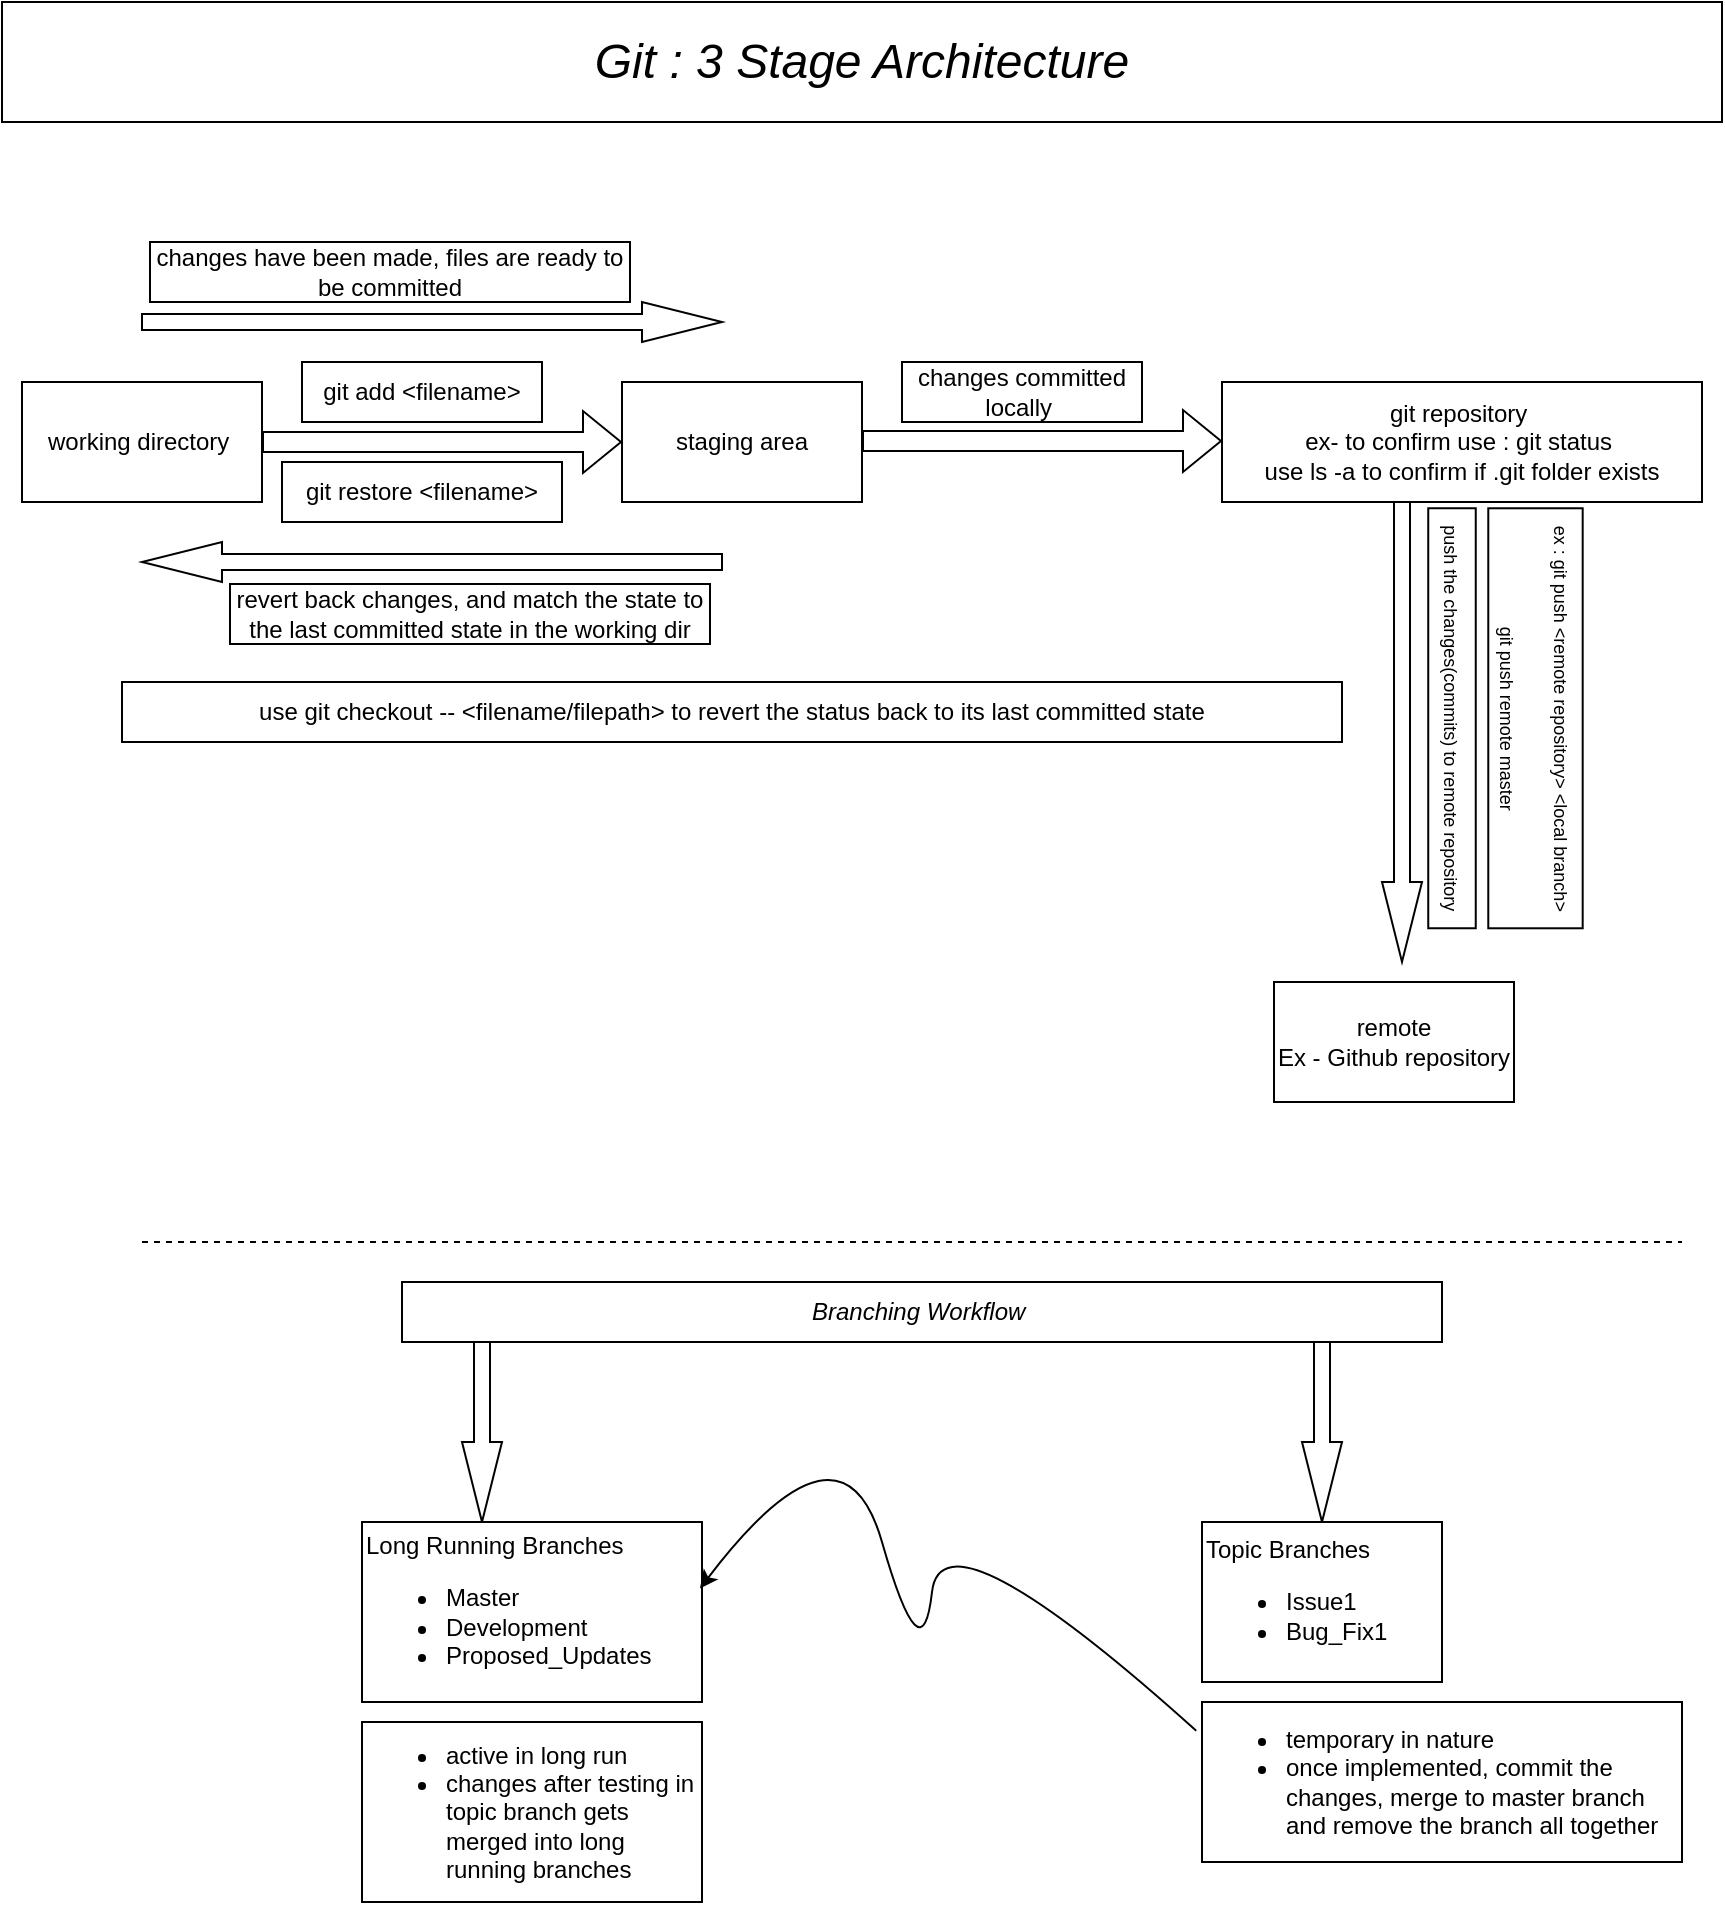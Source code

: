 <mxfile version="24.0.4" type="device">
  <diagram name="Page-1" id="O8LxNOQjSFc5DGDgxKcW">
    <mxGraphModel dx="1194" dy="877" grid="1" gridSize="10" guides="1" tooltips="1" connect="1" arrows="1" fold="1" page="1" pageScale="1" pageWidth="900" pageHeight="1600" math="0" shadow="0">
      <root>
        <mxCell id="0" />
        <mxCell id="1" parent="0" />
        <mxCell id="cAkcnICUJ3VOB5hZcuwb-1" value="working directory&amp;nbsp;" style="rounded=0;whiteSpace=wrap;html=1;" parent="1" vertex="1">
          <mxGeometry x="30" y="200" width="120" height="60" as="geometry" />
        </mxCell>
        <mxCell id="cAkcnICUJ3VOB5hZcuwb-2" value="staging area" style="rounded=0;whiteSpace=wrap;html=1;" parent="1" vertex="1">
          <mxGeometry x="330" y="200" width="120" height="60" as="geometry" />
        </mxCell>
        <mxCell id="cAkcnICUJ3VOB5hZcuwb-3" value="git repository&amp;nbsp;&lt;div&gt;ex- to confirm use : git status&amp;nbsp;&lt;/div&gt;&lt;div&gt;use ls -a to confirm if .git folder exists&lt;/div&gt;" style="rounded=0;whiteSpace=wrap;html=1;" parent="1" vertex="1">
          <mxGeometry x="630" y="200" width="240" height="60" as="geometry" />
        </mxCell>
        <mxCell id="cAkcnICUJ3VOB5hZcuwb-5" value="" style="shape=flexArrow;endArrow=classic;html=1;rounded=0;exitX=1;exitY=0.5;exitDx=0;exitDy=0;entryX=0;entryY=0.5;entryDx=0;entryDy=0;" parent="1" source="cAkcnICUJ3VOB5hZcuwb-1" target="cAkcnICUJ3VOB5hZcuwb-2" edge="1">
          <mxGeometry width="50" height="50" relative="1" as="geometry">
            <mxPoint x="220" y="255" as="sourcePoint" />
            <mxPoint x="270" y="205" as="targetPoint" />
          </mxGeometry>
        </mxCell>
        <mxCell id="cAkcnICUJ3VOB5hZcuwb-6" value="" style="shape=flexArrow;endArrow=classic;html=1;rounded=0;exitX=1;exitY=0.5;exitDx=0;exitDy=0;entryX=0;entryY=0.5;entryDx=0;entryDy=0;" parent="1" edge="1">
          <mxGeometry width="50" height="50" relative="1" as="geometry">
            <mxPoint x="450" y="229.5" as="sourcePoint" />
            <mxPoint x="630" y="229.5" as="targetPoint" />
          </mxGeometry>
        </mxCell>
        <mxCell id="cAkcnICUJ3VOB5hZcuwb-7" value="&lt;font style=&quot;font-size: 24px;&quot;&gt;Git : 3 Stage Architecture&lt;/font&gt;" style="rounded=0;whiteSpace=wrap;html=1;fontStyle=2" parent="1" vertex="1">
          <mxGeometry x="20" y="10" width="860" height="60" as="geometry" />
        </mxCell>
        <mxCell id="cAkcnICUJ3VOB5hZcuwb-8" value="git add &amp;lt;filename&amp;gt;" style="rounded=0;whiteSpace=wrap;html=1;" parent="1" vertex="1">
          <mxGeometry x="170" y="190" width="120" height="30" as="geometry" />
        </mxCell>
        <mxCell id="cAkcnICUJ3VOB5hZcuwb-9" value="git restore &amp;lt;filename&amp;gt;" style="rounded=0;whiteSpace=wrap;html=1;" parent="1" vertex="1">
          <mxGeometry x="160" y="240" width="140" height="30" as="geometry" />
        </mxCell>
        <mxCell id="cAkcnICUJ3VOB5hZcuwb-10" value="" style="html=1;shadow=0;dashed=0;align=center;verticalAlign=middle;shape=mxgraph.arrows2.arrow;dy=0.6;dx=40;flipH=1;notch=0;" parent="1" vertex="1">
          <mxGeometry x="90" y="280" width="290" height="20" as="geometry" />
        </mxCell>
        <mxCell id="cAkcnICUJ3VOB5hZcuwb-11" value="" style="html=1;shadow=0;dashed=0;align=center;verticalAlign=middle;shape=mxgraph.arrows2.arrow;dy=0.6;dx=40;notch=0;" parent="1" vertex="1">
          <mxGeometry x="90" y="160" width="290" height="20" as="geometry" />
        </mxCell>
        <mxCell id="cAkcnICUJ3VOB5hZcuwb-12" value="changes have been made, files are ready to be committed" style="rounded=0;whiteSpace=wrap;html=1;" parent="1" vertex="1">
          <mxGeometry x="94" y="130" width="240" height="30" as="geometry" />
        </mxCell>
        <mxCell id="cAkcnICUJ3VOB5hZcuwb-13" value="revert back changes, and match the state to the last committed state in the working dir" style="rounded=0;whiteSpace=wrap;html=1;" parent="1" vertex="1">
          <mxGeometry x="134" y="301" width="240" height="30" as="geometry" />
        </mxCell>
        <mxCell id="cAkcnICUJ3VOB5hZcuwb-14" value="use git checkout -- &amp;lt;filename/filepath&amp;gt; to revert the status back to its last committed state" style="rounded=0;whiteSpace=wrap;html=1;" parent="1" vertex="1">
          <mxGeometry x="80" y="350" width="610" height="30" as="geometry" />
        </mxCell>
        <mxCell id="cAkcnICUJ3VOB5hZcuwb-15" value="remote&lt;div&gt;Ex - Github repository&lt;/div&gt;" style="rounded=0;whiteSpace=wrap;html=1;" parent="1" vertex="1">
          <mxGeometry x="656" y="500" width="120" height="60" as="geometry" />
        </mxCell>
        <mxCell id="cAkcnICUJ3VOB5hZcuwb-16" value="" style="html=1;shadow=0;dashed=0;align=center;verticalAlign=middle;shape=mxgraph.arrows2.arrow;dy=0.6;dx=40;direction=south;notch=0;" parent="1" vertex="1">
          <mxGeometry x="710" y="260" width="20" height="230" as="geometry" />
        </mxCell>
        <mxCell id="cAkcnICUJ3VOB5hZcuwb-17" value="changes committed locally&amp;nbsp;" style="rounded=0;whiteSpace=wrap;html=1;" parent="1" vertex="1">
          <mxGeometry x="470" y="190" width="120" height="30" as="geometry" />
        </mxCell>
        <mxCell id="cAkcnICUJ3VOB5hZcuwb-18" value="&lt;pre&gt;&lt;font style=&quot;font-size: 9px;&quot; face=&quot;Helvetica&quot;&gt;push the changes(commits) to remote repository&lt;/font&gt;&lt;/pre&gt;" style="rounded=0;whiteSpace=wrap;html=1;direction=south;flipH=1;rotation=90;" parent="1" vertex="1">
          <mxGeometry x="640" y="356.25" width="210" height="23.75" as="geometry" />
        </mxCell>
        <mxCell id="cAkcnICUJ3VOB5hZcuwb-20" value="&lt;pre&gt;&lt;font style=&quot;font-size: 9px;&quot; face=&quot;Helvetica&quot;&gt;ex : git push &amp;lt;remote repository&amp;gt; &amp;lt;local branch&amp;gt;&lt;/font&gt;&lt;/pre&gt;&lt;pre&gt;&lt;font style=&quot;font-size: 9px;&quot; face=&quot;Helvetica&quot;&gt;git push remote master&lt;/font&gt;&lt;/pre&gt;" style="rounded=0;whiteSpace=wrap;html=1;direction=south;flipH=1;rotation=90;" parent="1" vertex="1">
          <mxGeometry x="681.74" y="344.54" width="210" height="47.2" as="geometry" />
        </mxCell>
        <mxCell id="cAkcnICUJ3VOB5hZcuwb-23" value="" style="endArrow=none;dashed=1;html=1;rounded=0;" parent="1" edge="1">
          <mxGeometry width="50" height="50" relative="1" as="geometry">
            <mxPoint x="90" y="630" as="sourcePoint" />
            <mxPoint x="860" y="630" as="targetPoint" />
            <Array as="points">
              <mxPoint x="140" y="630" />
            </Array>
          </mxGeometry>
        </mxCell>
        <mxCell id="cAkcnICUJ3VOB5hZcuwb-24" value="Branching Workflow&amp;nbsp;" style="rounded=0;whiteSpace=wrap;html=1;fontStyle=2" parent="1" vertex="1">
          <mxGeometry x="220" y="650" width="520" height="30" as="geometry" />
        </mxCell>
        <mxCell id="cAkcnICUJ3VOB5hZcuwb-27" value="" style="html=1;shadow=0;dashed=0;align=center;verticalAlign=middle;shape=mxgraph.arrows2.arrow;dy=0.6;dx=40;notch=0;direction=south;" parent="1" vertex="1">
          <mxGeometry x="250" y="680" width="20" height="90" as="geometry" />
        </mxCell>
        <mxCell id="cAkcnICUJ3VOB5hZcuwb-28" value="" style="html=1;shadow=0;dashed=0;align=center;verticalAlign=middle;shape=mxgraph.arrows2.arrow;dy=0.6;dx=40;notch=0;direction=south;" parent="1" vertex="1">
          <mxGeometry x="670" y="680" width="20" height="90" as="geometry" />
        </mxCell>
        <mxCell id="cAkcnICUJ3VOB5hZcuwb-29" value="Long Running Branches&lt;div&gt;&lt;ul&gt;&lt;li&gt;Master&amp;nbsp;&lt;/li&gt;&lt;li&gt;Development&lt;/li&gt;&lt;li&gt;Proposed_Updates&lt;/li&gt;&lt;/ul&gt;&lt;/div&gt;" style="rounded=0;whiteSpace=wrap;html=1;labelPosition=center;verticalLabelPosition=middle;align=left;verticalAlign=middle;" parent="1" vertex="1">
          <mxGeometry x="200" y="770" width="170" height="90" as="geometry" />
        </mxCell>
        <mxCell id="cAkcnICUJ3VOB5hZcuwb-30" value="Topic Branches&lt;div&gt;&lt;ul&gt;&lt;li&gt;Issue1&lt;/li&gt;&lt;li&gt;Bug_Fix1&lt;/li&gt;&lt;/ul&gt;&lt;/div&gt;" style="rounded=0;whiteSpace=wrap;html=1;align=left;" parent="1" vertex="1">
          <mxGeometry x="620" y="770" width="120" height="80" as="geometry" />
        </mxCell>
        <mxCell id="cAkcnICUJ3VOB5hZcuwb-31" value="&lt;ul&gt;&lt;li&gt;temporary in nature&lt;/li&gt;&lt;li&gt;once implemented, commit the changes, merge to master branch and remove the branch all together&lt;/li&gt;&lt;/ul&gt;" style="rounded=0;whiteSpace=wrap;html=1;align=left;" parent="1" vertex="1">
          <mxGeometry x="620" y="860" width="240" height="80" as="geometry" />
        </mxCell>
        <mxCell id="cAkcnICUJ3VOB5hZcuwb-32" value="" style="curved=1;endArrow=classic;html=1;rounded=0;entryX=0.994;entryY=0.369;entryDx=0;entryDy=0;entryPerimeter=0;exitX=-0.012;exitY=0.18;exitDx=0;exitDy=0;exitPerimeter=0;" parent="1" source="cAkcnICUJ3VOB5hZcuwb-31" target="cAkcnICUJ3VOB5hZcuwb-29" edge="1">
          <mxGeometry width="50" height="50" relative="1" as="geometry">
            <mxPoint x="440" y="760" as="sourcePoint" />
            <mxPoint x="490" y="710" as="targetPoint" />
            <Array as="points">
              <mxPoint x="490" y="760" />
              <mxPoint x="480" y="850" />
              <mxPoint x="440" y="710" />
            </Array>
          </mxGeometry>
        </mxCell>
        <mxCell id="cAkcnICUJ3VOB5hZcuwb-33" value="&lt;ul&gt;&lt;li&gt;active in long run&amp;nbsp;&lt;/li&gt;&lt;li&gt;changes after testing in topic branch gets merged into long running branches&amp;nbsp;&lt;/li&gt;&lt;/ul&gt;" style="rounded=0;whiteSpace=wrap;html=1;labelPosition=center;verticalLabelPosition=middle;align=left;verticalAlign=middle;" parent="1" vertex="1">
          <mxGeometry x="200" y="870" width="170" height="90" as="geometry" />
        </mxCell>
      </root>
    </mxGraphModel>
  </diagram>
</mxfile>

